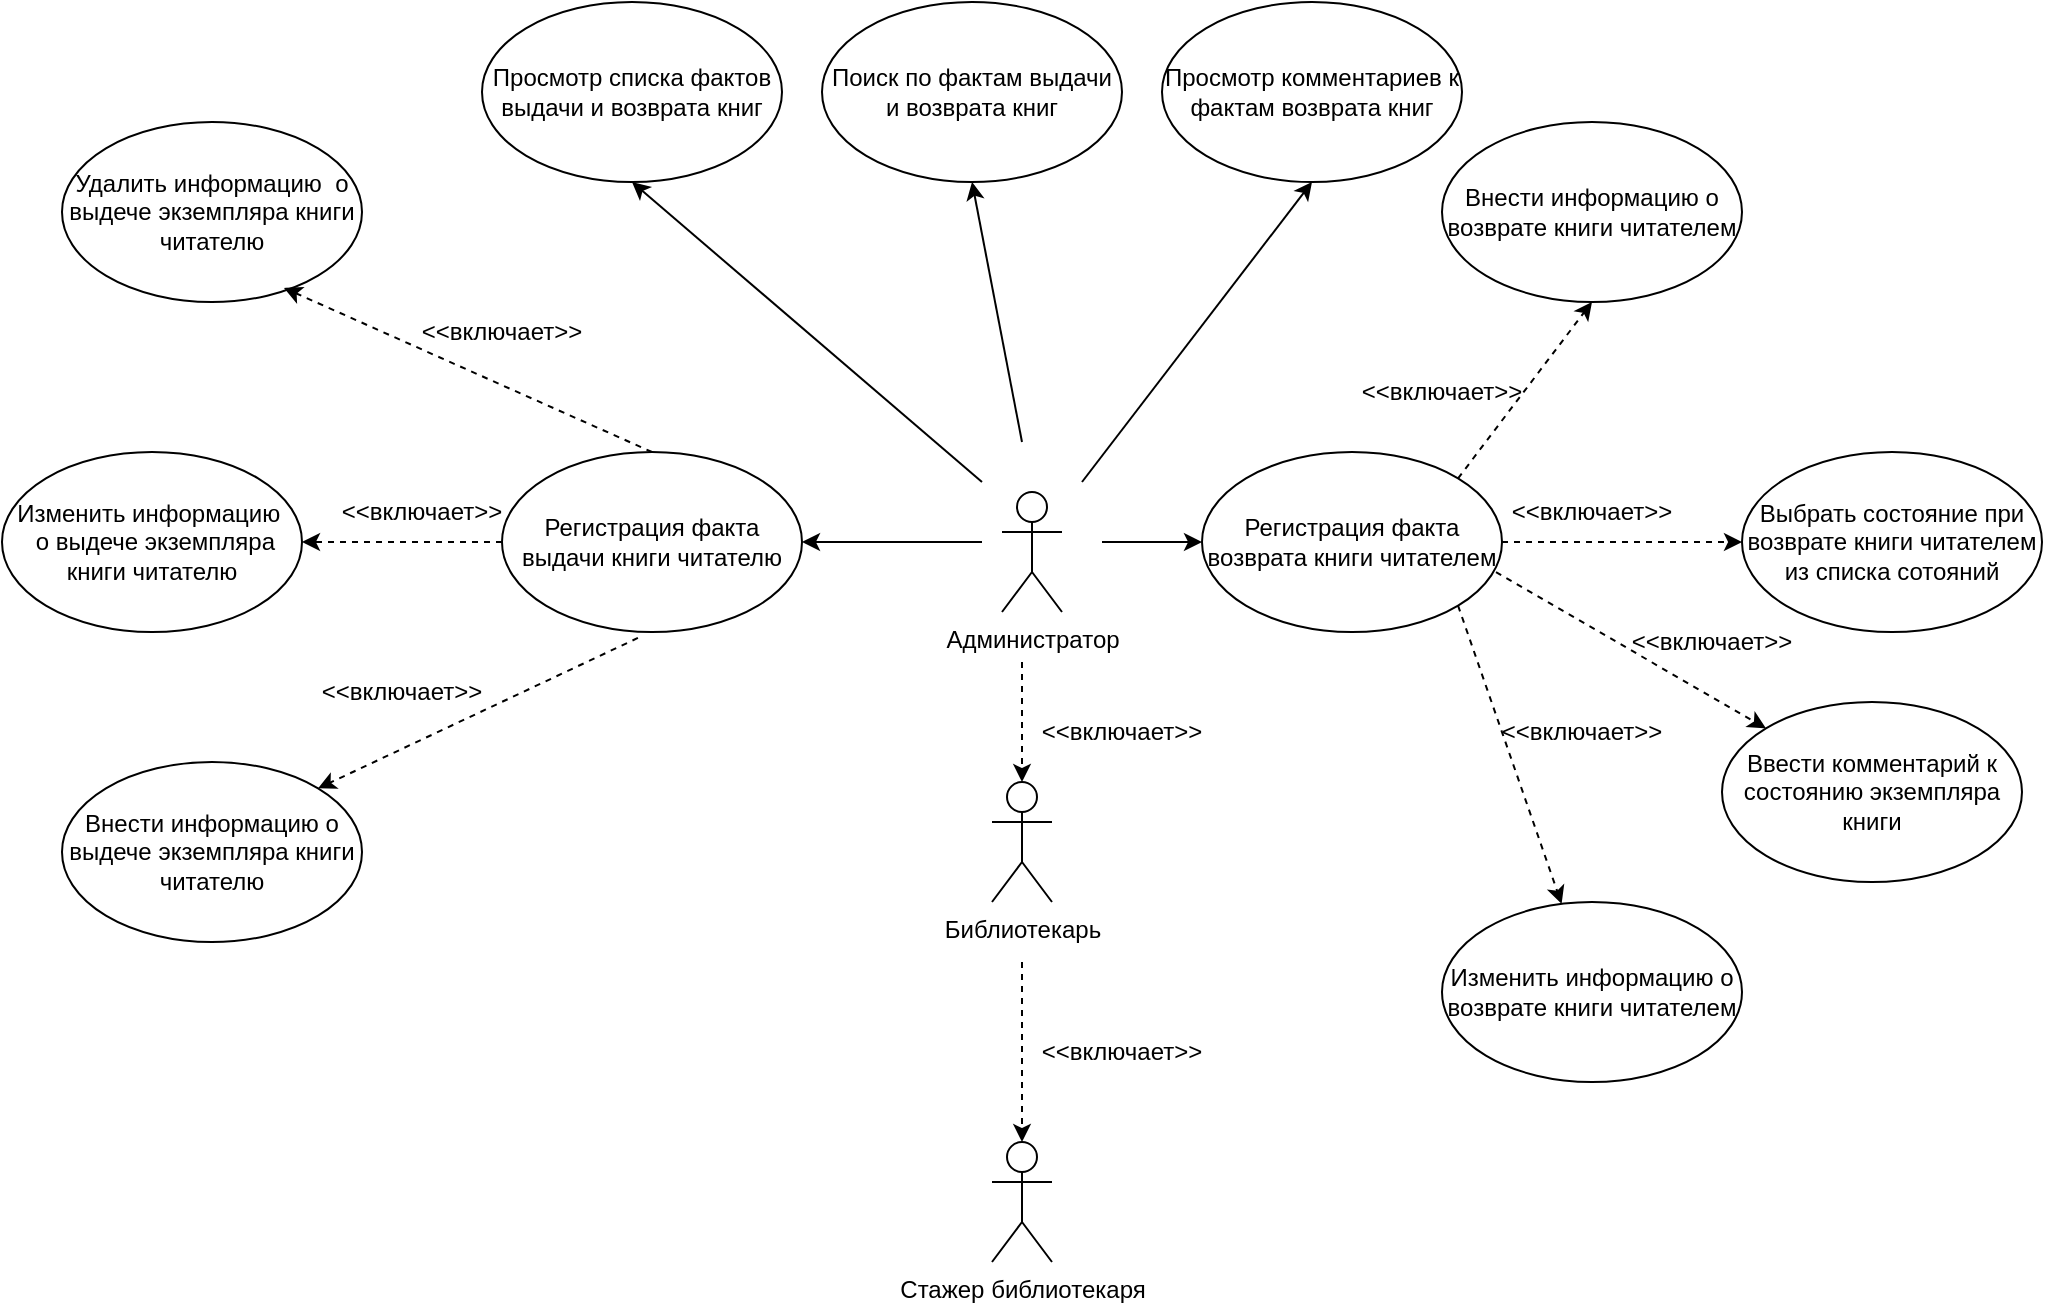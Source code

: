 <mxfile version="26.0.9">
  <diagram name="Страница — 1" id="U3UNYZ6A-1lPHIccaiyi">
    <mxGraphModel dx="1434" dy="836" grid="1" gridSize="10" guides="1" tooltips="1" connect="1" arrows="1" fold="1" page="1" pageScale="1" pageWidth="1100" pageHeight="850" math="0" shadow="0">
      <root>
        <mxCell id="0" />
        <mxCell id="1" parent="0" />
        <mxCell id="NzaFk5DWs_-ub5N4-WDO-1" value="Библиотекарь" style="shape=umlActor;verticalLabelPosition=bottom;verticalAlign=top;html=1;outlineConnect=0;" parent="1" vertex="1">
          <mxGeometry x="505" y="520" width="30" height="60" as="geometry" />
        </mxCell>
        <mxCell id="NzaFk5DWs_-ub5N4-WDO-3" value="Стажер библиотекаря" style="shape=umlActor;verticalLabelPosition=bottom;verticalAlign=top;html=1;outlineConnect=0;" parent="1" vertex="1">
          <mxGeometry x="505" y="700" width="30" height="60" as="geometry" />
        </mxCell>
        <mxCell id="NzaFk5DWs_-ub5N4-WDO-6" value="" style="endArrow=classic;html=1;rounded=0;entryX=0.5;entryY=0;entryDx=0;entryDy=0;entryPerimeter=0;dashed=1;" parent="1" target="NzaFk5DWs_-ub5N4-WDO-3" edge="1">
          <mxGeometry width="50" height="50" relative="1" as="geometry">
            <mxPoint x="520" y="610" as="sourcePoint" />
            <mxPoint x="605" y="590" as="targetPoint" />
          </mxGeometry>
        </mxCell>
        <mxCell id="NzaFk5DWs_-ub5N4-WDO-7" value="&amp;lt;&amp;lt;включает&amp;gt;&amp;gt;" style="text;html=1;align=center;verticalAlign=middle;whiteSpace=wrap;rounded=0;" parent="1" vertex="1">
          <mxGeometry x="540" y="640" width="60" height="30" as="geometry" />
        </mxCell>
        <mxCell id="NzaFk5DWs_-ub5N4-WDO-11" value="Внести информацию о возврате книги читателем" style="ellipse;whiteSpace=wrap;html=1;" parent="1" vertex="1">
          <mxGeometry x="730" y="190" width="150" height="90" as="geometry" />
        </mxCell>
        <mxCell id="NzaFk5DWs_-ub5N4-WDO-12" value="Внести информацию о выдече экземпляра книги читателю" style="ellipse;whiteSpace=wrap;html=1;" parent="1" vertex="1">
          <mxGeometry x="40" y="510" width="150" height="90" as="geometry" />
        </mxCell>
        <mxCell id="NzaFk5DWs_-ub5N4-WDO-13" value="Изменить информацию&amp;nbsp; &amp;nbsp;о выдече экземпляра книги читателю" style="ellipse;whiteSpace=wrap;html=1;" parent="1" vertex="1">
          <mxGeometry x="10" y="355" width="150" height="90" as="geometry" />
        </mxCell>
        <mxCell id="NzaFk5DWs_-ub5N4-WDO-14" value="Удалить информацию&amp;nbsp; о выдече экземпляра книги читателю" style="ellipse;whiteSpace=wrap;html=1;" parent="1" vertex="1">
          <mxGeometry x="40" y="190" width="150" height="90" as="geometry" />
        </mxCell>
        <mxCell id="NzaFk5DWs_-ub5N4-WDO-15" value="Изменить информацию о возврате книги читателем" style="ellipse;whiteSpace=wrap;html=1;" parent="1" vertex="1">
          <mxGeometry x="730" y="580" width="150" height="90" as="geometry" />
        </mxCell>
        <mxCell id="NzaFk5DWs_-ub5N4-WDO-16" value="Выбрать состояние при возврате книги читателем из списка сотояний" style="ellipse;whiteSpace=wrap;html=1;" parent="1" vertex="1">
          <mxGeometry x="880" y="355" width="150" height="90" as="geometry" />
        </mxCell>
        <mxCell id="NzaFk5DWs_-ub5N4-WDO-17" value="Ввести комментарий к состоянию экземпляра книги" style="ellipse;whiteSpace=wrap;html=1;" parent="1" vertex="1">
          <mxGeometry x="870" y="480" width="150" height="90" as="geometry" />
        </mxCell>
        <mxCell id="NzaFk5DWs_-ub5N4-WDO-18" value="Регистрация факта выдачи книги читателю" style="ellipse;whiteSpace=wrap;html=1;" parent="1" vertex="1">
          <mxGeometry x="260" y="355" width="150" height="90" as="geometry" />
        </mxCell>
        <mxCell id="NzaFk5DWs_-ub5N4-WDO-19" value="" style="endArrow=classic;html=1;rounded=0;entryX=1;entryY=0;entryDx=0;entryDy=0;dashed=1;exitX=0.453;exitY=1.033;exitDx=0;exitDy=0;exitPerimeter=0;" parent="1" source="NzaFk5DWs_-ub5N4-WDO-18" target="NzaFk5DWs_-ub5N4-WDO-12" edge="1">
          <mxGeometry width="50" height="50" relative="1" as="geometry">
            <mxPoint x="140" y="375" as="sourcePoint" />
            <mxPoint x="140" y="495" as="targetPoint" />
          </mxGeometry>
        </mxCell>
        <mxCell id="NzaFk5DWs_-ub5N4-WDO-21" value="" style="endArrow=classic;html=1;rounded=0;entryX=0.74;entryY=0.922;entryDx=0;entryDy=0;dashed=1;exitX=0.5;exitY=0;exitDx=0;exitDy=0;entryPerimeter=0;" parent="1" source="NzaFk5DWs_-ub5N4-WDO-18" target="NzaFk5DWs_-ub5N4-WDO-14" edge="1">
          <mxGeometry width="50" height="50" relative="1" as="geometry">
            <mxPoint x="275" y="349" as="sourcePoint" />
            <mxPoint x="335" y="265" as="targetPoint" />
          </mxGeometry>
        </mxCell>
        <mxCell id="NzaFk5DWs_-ub5N4-WDO-22" value="&amp;lt;&amp;lt;включает&amp;gt;&amp;gt;" style="text;html=1;align=center;verticalAlign=middle;whiteSpace=wrap;rounded=0;" parent="1" vertex="1">
          <mxGeometry x="180" y="460" width="60" height="30" as="geometry" />
        </mxCell>
        <mxCell id="NzaFk5DWs_-ub5N4-WDO-23" value="&amp;lt;&amp;lt;включает&amp;gt;&amp;gt;" style="text;html=1;align=center;verticalAlign=middle;whiteSpace=wrap;rounded=0;" parent="1" vertex="1">
          <mxGeometry x="190" y="370" width="60" height="30" as="geometry" />
        </mxCell>
        <mxCell id="NzaFk5DWs_-ub5N4-WDO-24" value="&amp;lt;&amp;lt;включает&amp;gt;&amp;gt;" style="text;html=1;align=center;verticalAlign=middle;whiteSpace=wrap;rounded=0;" parent="1" vertex="1">
          <mxGeometry x="230" y="280" width="60" height="30" as="geometry" />
        </mxCell>
        <mxCell id="NzaFk5DWs_-ub5N4-WDO-25" value="Регистрация факта возврата книги читателем" style="ellipse;whiteSpace=wrap;html=1;" parent="1" vertex="1">
          <mxGeometry x="610" y="355" width="150" height="90" as="geometry" />
        </mxCell>
        <mxCell id="NzaFk5DWs_-ub5N4-WDO-26" value="Администратор" style="shape=umlActor;verticalLabelPosition=bottom;verticalAlign=top;html=1;outlineConnect=0;" parent="1" vertex="1">
          <mxGeometry x="510" y="375" width="30" height="60" as="geometry" />
        </mxCell>
        <mxCell id="NzaFk5DWs_-ub5N4-WDO-28" value="" style="endArrow=classic;html=1;rounded=0;entryX=0.5;entryY=0;entryDx=0;entryDy=0;entryPerimeter=0;dashed=1;" parent="1" target="NzaFk5DWs_-ub5N4-WDO-1" edge="1">
          <mxGeometry width="50" height="50" relative="1" as="geometry">
            <mxPoint x="520" y="460" as="sourcePoint" />
            <mxPoint x="600" y="610" as="targetPoint" />
          </mxGeometry>
        </mxCell>
        <mxCell id="NzaFk5DWs_-ub5N4-WDO-29" value="&amp;lt;&amp;lt;включает&amp;gt;&amp;gt;" style="text;html=1;align=center;verticalAlign=middle;whiteSpace=wrap;rounded=0;" parent="1" vertex="1">
          <mxGeometry x="540" y="480" width="60" height="30" as="geometry" />
        </mxCell>
        <mxCell id="NzaFk5DWs_-ub5N4-WDO-30" value="" style="endArrow=classic;html=1;rounded=0;entryX=0;entryY=0.5;entryDx=0;entryDy=0;" parent="1" target="NzaFk5DWs_-ub5N4-WDO-25" edge="1">
          <mxGeometry width="50" height="50" relative="1" as="geometry">
            <mxPoint x="560" y="400" as="sourcePoint" />
            <mxPoint x="705" y="195" as="targetPoint" />
          </mxGeometry>
        </mxCell>
        <mxCell id="NzaFk5DWs_-ub5N4-WDO-31" value="" style="endArrow=classic;html=1;rounded=0;entryX=1;entryY=0.5;entryDx=0;entryDy=0;" parent="1" target="NzaFk5DWs_-ub5N4-WDO-18" edge="1">
          <mxGeometry width="50" height="50" relative="1" as="geometry">
            <mxPoint x="500" y="400" as="sourcePoint" />
            <mxPoint x="560" y="435" as="targetPoint" />
          </mxGeometry>
        </mxCell>
        <mxCell id="NzaFk5DWs_-ub5N4-WDO-32" value="" style="endArrow=classic;html=1;rounded=0;entryX=0.5;entryY=1;entryDx=0;entryDy=0;dashed=1;exitX=1;exitY=0;exitDx=0;exitDy=0;" parent="1" source="NzaFk5DWs_-ub5N4-WDO-25" target="NzaFk5DWs_-ub5N4-WDO-11" edge="1">
          <mxGeometry width="50" height="50" relative="1" as="geometry">
            <mxPoint x="650" y="310" as="sourcePoint" />
            <mxPoint x="563" y="217" as="targetPoint" />
          </mxGeometry>
        </mxCell>
        <mxCell id="NzaFk5DWs_-ub5N4-WDO-33" value="" style="endArrow=classic;html=1;rounded=0;entryX=0;entryY=0.5;entryDx=0;entryDy=0;dashed=1;exitX=1;exitY=0.5;exitDx=0;exitDy=0;" parent="1" source="NzaFk5DWs_-ub5N4-WDO-25" target="NzaFk5DWs_-ub5N4-WDO-16" edge="1">
          <mxGeometry width="50" height="50" relative="1" as="geometry">
            <mxPoint x="810" y="430" as="sourcePoint" />
            <mxPoint x="887" y="317" as="targetPoint" />
          </mxGeometry>
        </mxCell>
        <mxCell id="NzaFk5DWs_-ub5N4-WDO-34" value="" style="endArrow=classic;html=1;rounded=0;dashed=1;exitX=1;exitY=1;exitDx=0;exitDy=0;" parent="1" source="NzaFk5DWs_-ub5N4-WDO-25" target="NzaFk5DWs_-ub5N4-WDO-15" edge="1">
          <mxGeometry width="50" height="50" relative="1" as="geometry">
            <mxPoint x="770" y="510" as="sourcePoint" />
            <mxPoint x="900" y="500" as="targetPoint" />
          </mxGeometry>
        </mxCell>
        <mxCell id="NzaFk5DWs_-ub5N4-WDO-37" value="&amp;lt;&amp;lt;включает&amp;gt;&amp;gt;" style="text;html=1;align=center;verticalAlign=middle;whiteSpace=wrap;rounded=0;" parent="1" vertex="1">
          <mxGeometry x="700" y="310" width="60" height="30" as="geometry" />
        </mxCell>
        <mxCell id="NzaFk5DWs_-ub5N4-WDO-38" value="&amp;lt;&amp;lt;включает&amp;gt;&amp;gt;" style="text;html=1;align=center;verticalAlign=middle;whiteSpace=wrap;rounded=0;" parent="1" vertex="1">
          <mxGeometry x="775" y="370" width="60" height="30" as="geometry" />
        </mxCell>
        <mxCell id="NzaFk5DWs_-ub5N4-WDO-39" value="&amp;lt;&amp;lt;включает&amp;gt;&amp;gt;" style="text;html=1;align=center;verticalAlign=middle;whiteSpace=wrap;rounded=0;" parent="1" vertex="1">
          <mxGeometry x="770" y="480" width="60" height="30" as="geometry" />
        </mxCell>
        <mxCell id="NzaFk5DWs_-ub5N4-WDO-41" value="" style="endArrow=classic;html=1;rounded=0;entryX=1;entryY=0.5;entryDx=0;entryDy=0;dashed=1;exitX=0;exitY=0.5;exitDx=0;exitDy=0;" parent="1" source="NzaFk5DWs_-ub5N4-WDO-18" target="NzaFk5DWs_-ub5N4-WDO-13" edge="1">
          <mxGeometry width="50" height="50" relative="1" as="geometry">
            <mxPoint x="180" y="340" as="sourcePoint" />
            <mxPoint x="77" y="424" as="targetPoint" />
          </mxGeometry>
        </mxCell>
        <mxCell id="NzaFk5DWs_-ub5N4-WDO-42" value="" style="endArrow=classic;html=1;rounded=0;entryX=0;entryY=0;entryDx=0;entryDy=0;dashed=1;exitX=0.98;exitY=0.667;exitDx=0;exitDy=0;exitPerimeter=0;" parent="1" source="NzaFk5DWs_-ub5N4-WDO-25" target="NzaFk5DWs_-ub5N4-WDO-17" edge="1">
          <mxGeometry width="50" height="50" relative="1" as="geometry">
            <mxPoint x="830" y="450" as="sourcePoint" />
            <mxPoint x="950" y="450" as="targetPoint" />
          </mxGeometry>
        </mxCell>
        <mxCell id="NzaFk5DWs_-ub5N4-WDO-43" value="&amp;lt;&amp;lt;включает&amp;gt;&amp;gt;" style="text;html=1;align=center;verticalAlign=middle;whiteSpace=wrap;rounded=0;" parent="1" vertex="1">
          <mxGeometry x="835" y="435" width="60" height="30" as="geometry" />
        </mxCell>
        <mxCell id="3mo9mfY_cjNJzKwtxhPz-2" value="Просмотр списка фактов выдачи и возврата книг" style="ellipse;whiteSpace=wrap;html=1;" vertex="1" parent="1">
          <mxGeometry x="250" y="130" width="150" height="90" as="geometry" />
        </mxCell>
        <mxCell id="3mo9mfY_cjNJzKwtxhPz-3" value="Поиск по фактам выдачи и возврата книг" style="ellipse;whiteSpace=wrap;html=1;" vertex="1" parent="1">
          <mxGeometry x="420" y="130" width="150" height="90" as="geometry" />
        </mxCell>
        <mxCell id="3mo9mfY_cjNJzKwtxhPz-4" value="Просмотр комментариев к фактам возврата книг" style="ellipse;whiteSpace=wrap;html=1;" vertex="1" parent="1">
          <mxGeometry x="590" y="130" width="150" height="90" as="geometry" />
        </mxCell>
        <mxCell id="3mo9mfY_cjNJzKwtxhPz-6" value="" style="endArrow=classic;startArrow=none;html=1;rounded=0;entryX=0.5;entryY=1;entryDx=0;entryDy=0;startFill=0;" edge="1" parent="1" target="3mo9mfY_cjNJzKwtxhPz-2">
          <mxGeometry width="50" height="50" relative="1" as="geometry">
            <mxPoint x="500" y="370" as="sourcePoint" />
            <mxPoint x="570" y="400" as="targetPoint" />
          </mxGeometry>
        </mxCell>
        <mxCell id="3mo9mfY_cjNJzKwtxhPz-7" value="" style="endArrow=classic;html=1;rounded=0;entryX=0.5;entryY=1;entryDx=0;entryDy=0;" edge="1" parent="1" target="3mo9mfY_cjNJzKwtxhPz-3">
          <mxGeometry width="50" height="50" relative="1" as="geometry">
            <mxPoint x="520" y="350" as="sourcePoint" />
            <mxPoint x="570" y="400" as="targetPoint" />
          </mxGeometry>
        </mxCell>
        <mxCell id="3mo9mfY_cjNJzKwtxhPz-8" value="" style="endArrow=classic;html=1;rounded=0;entryX=0.5;entryY=1;entryDx=0;entryDy=0;" edge="1" parent="1" target="3mo9mfY_cjNJzKwtxhPz-4">
          <mxGeometry width="50" height="50" relative="1" as="geometry">
            <mxPoint x="550" y="370" as="sourcePoint" />
            <mxPoint x="570" y="400" as="targetPoint" />
          </mxGeometry>
        </mxCell>
      </root>
    </mxGraphModel>
  </diagram>
</mxfile>
